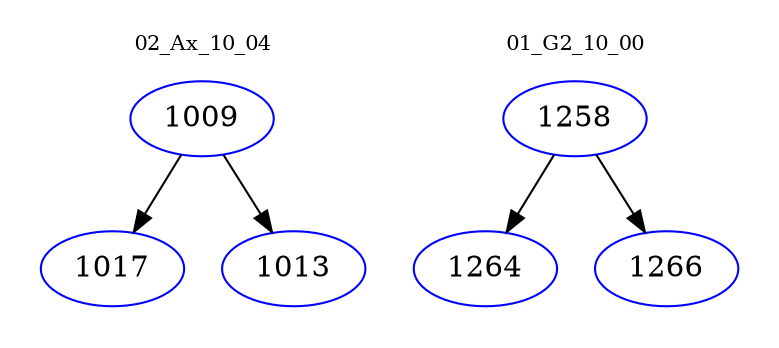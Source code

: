 digraph{
subgraph cluster_0 {
color = white
label = "02_Ax_10_04";
fontsize=10;
T0_1009 [label="1009", color="blue"]
T0_1009 -> T0_1017 [color="black"]
T0_1017 [label="1017", color="blue"]
T0_1009 -> T0_1013 [color="black"]
T0_1013 [label="1013", color="blue"]
}
subgraph cluster_1 {
color = white
label = "01_G2_10_00";
fontsize=10;
T1_1258 [label="1258", color="blue"]
T1_1258 -> T1_1264 [color="black"]
T1_1264 [label="1264", color="blue"]
T1_1258 -> T1_1266 [color="black"]
T1_1266 [label="1266", color="blue"]
}
}
